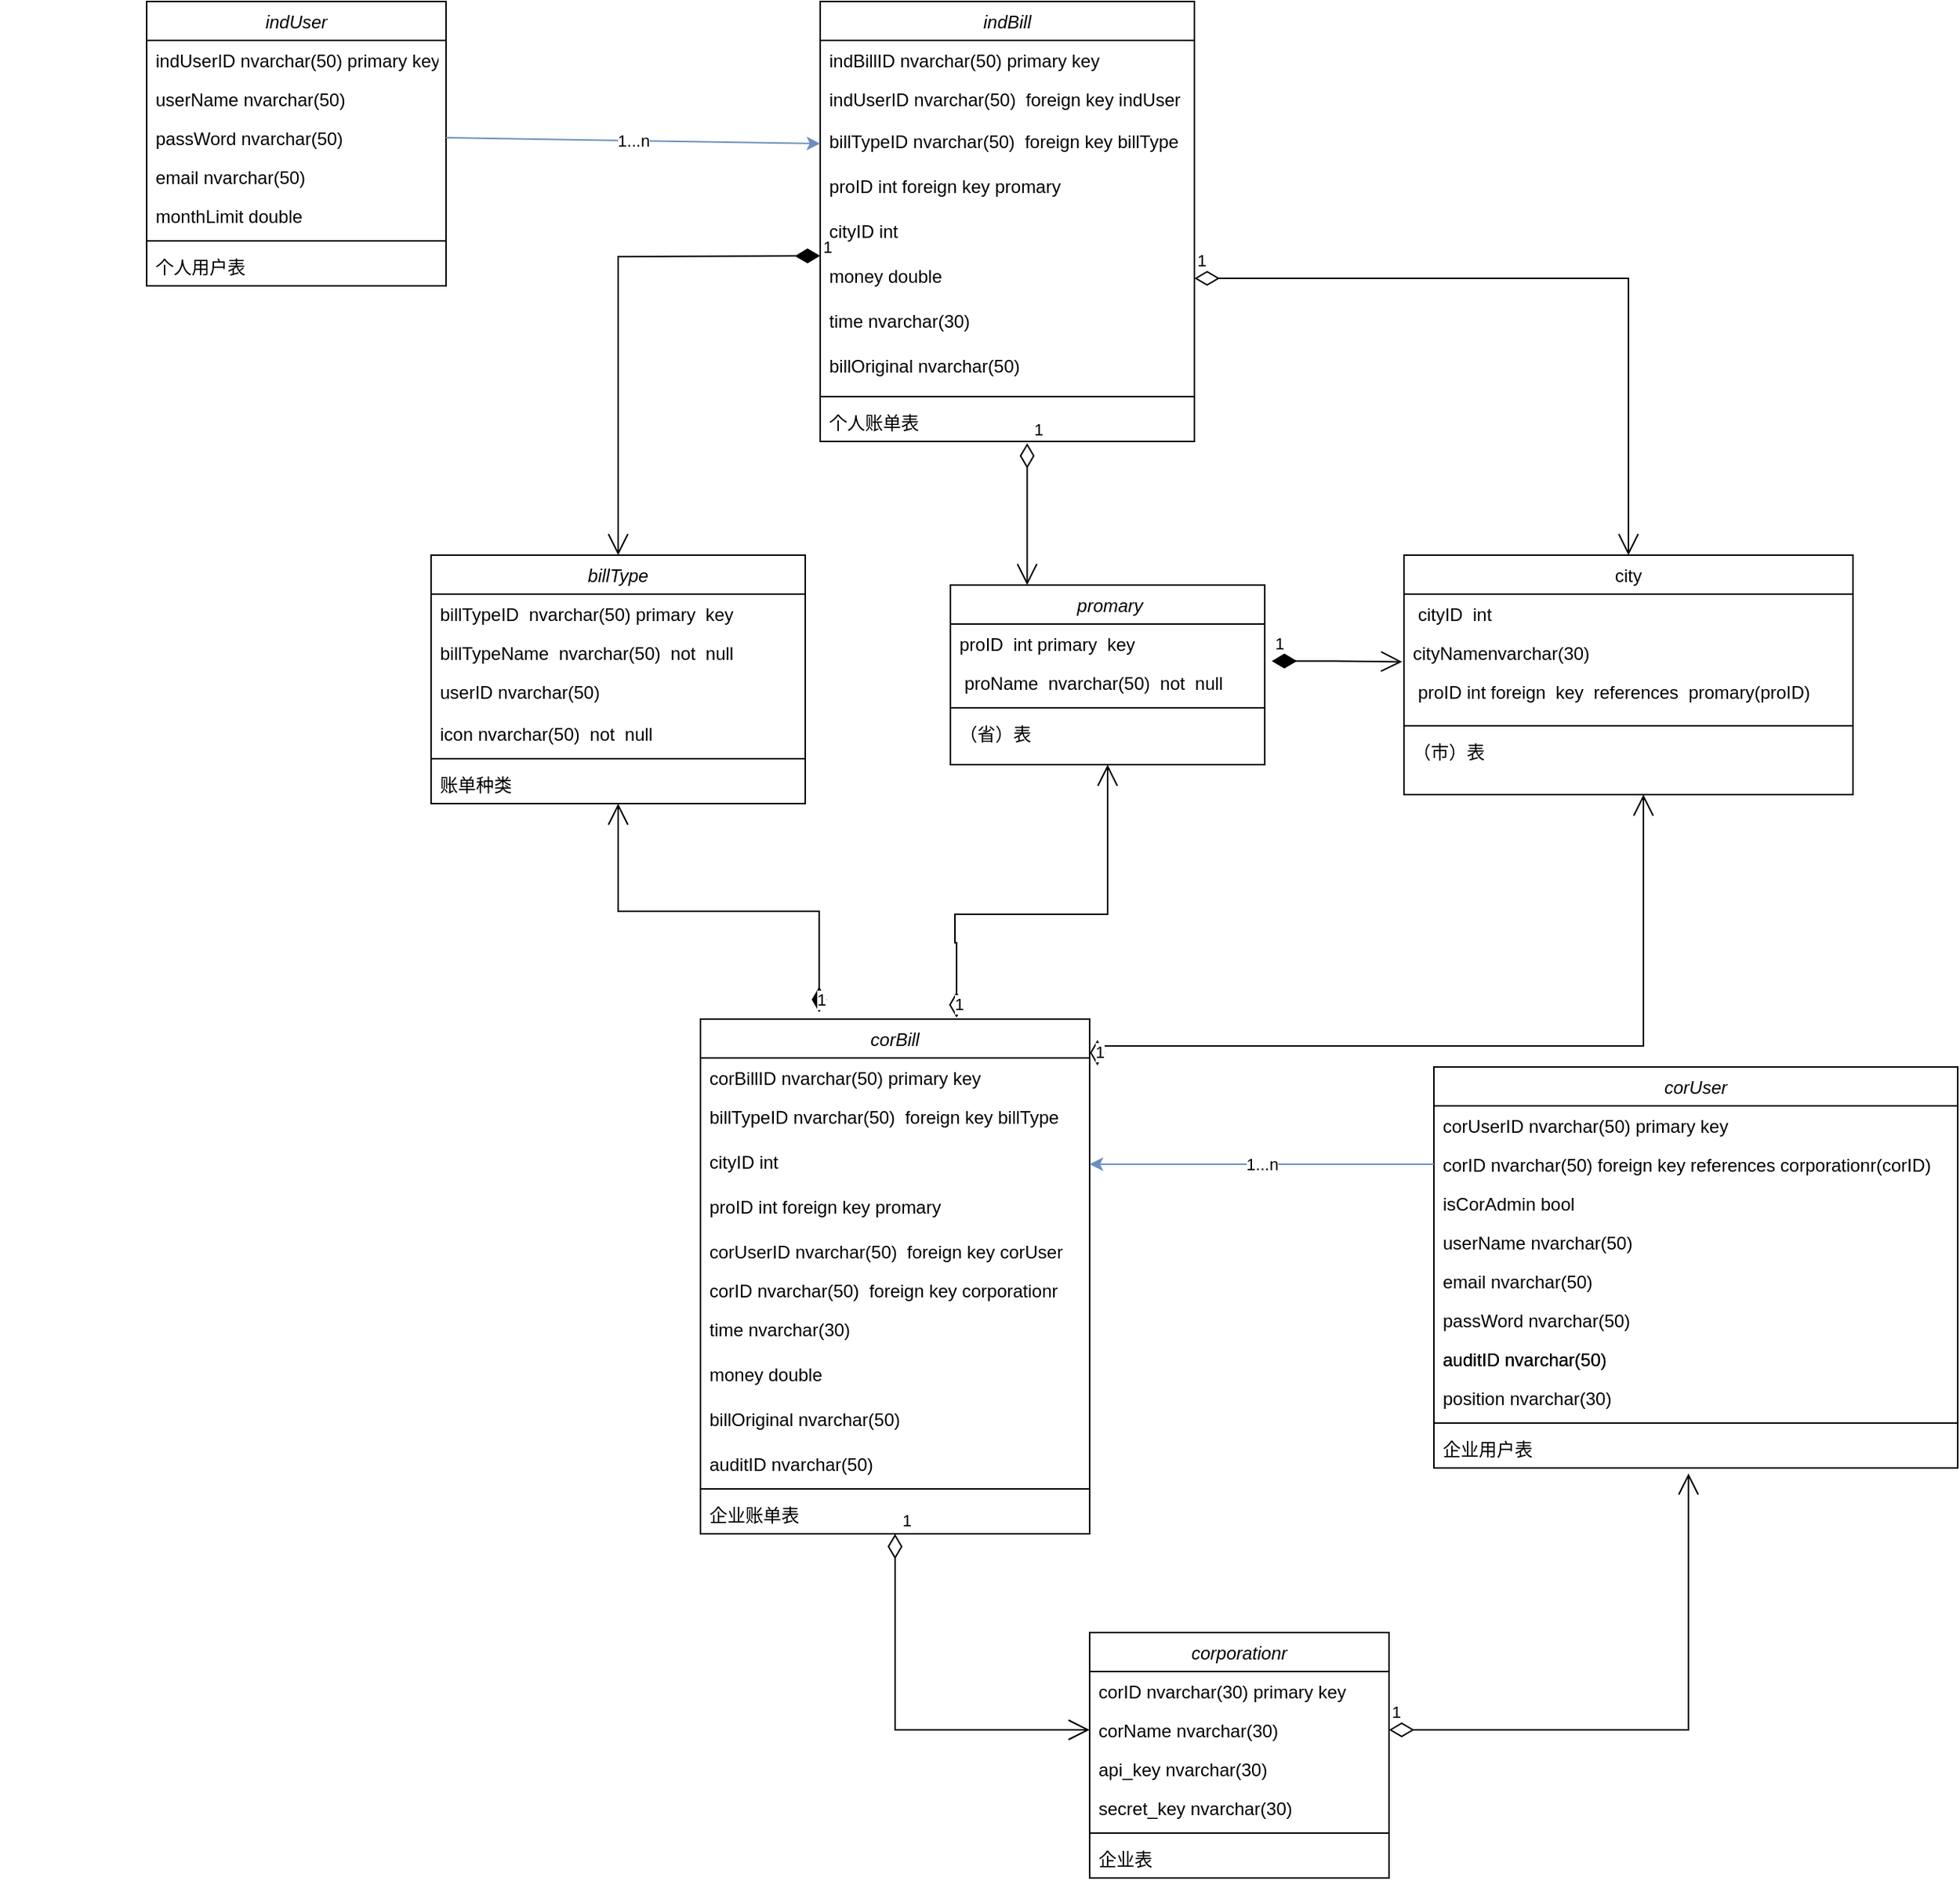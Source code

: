<mxfile version="15.5.6" type="github">
  <diagram id="C5RBs43oDa-KdzZeNtuy" name="Page-1">
    <mxGraphModel dx="1207" dy="418" grid="1" gridSize="10" guides="1" tooltips="1" connect="1" arrows="1" fold="1" page="1" pageScale="1" pageWidth="827" pageHeight="1169" math="0" shadow="0">
      <root>
        <mxCell id="WIyWlLk6GJQsqaUBKTNV-0" />
        <mxCell id="WIyWlLk6GJQsqaUBKTNV-1" parent="WIyWlLk6GJQsqaUBKTNV-0" />
        <mxCell id="zkfFHV4jXpPFQw0GAbJ--0" value=" promary" style="swimlane;fontStyle=2;align=center;verticalAlign=top;childLayout=stackLayout;horizontal=1;startSize=26;horizontalStack=0;resizeParent=1;resizeLast=0;collapsible=1;marginBottom=0;rounded=0;shadow=0;strokeWidth=1;" parent="WIyWlLk6GJQsqaUBKTNV-1" vertex="1">
          <mxGeometry x="617" y="500" width="210" height="120" as="geometry">
            <mxRectangle x="230" y="140" width="160" height="26" as="alternateBounds" />
          </mxGeometry>
        </mxCell>
        <mxCell id="zkfFHV4jXpPFQw0GAbJ--1" value="proID  int primary  key" style="text;align=left;verticalAlign=top;spacingLeft=4;spacingRight=4;overflow=hidden;rotatable=0;points=[[0,0.5],[1,0.5]];portConstraint=eastwest;" parent="zkfFHV4jXpPFQw0GAbJ--0" vertex="1">
          <mxGeometry y="26" width="210" height="26" as="geometry" />
        </mxCell>
        <mxCell id="zkfFHV4jXpPFQw0GAbJ--2" value=" proName  nvarchar(50)  not  null" style="text;align=left;verticalAlign=top;spacingLeft=4;spacingRight=4;overflow=hidden;rotatable=0;points=[[0,0.5],[1,0.5]];portConstraint=eastwest;rounded=0;shadow=0;html=0;" parent="zkfFHV4jXpPFQw0GAbJ--0" vertex="1">
          <mxGeometry y="52" width="210" height="26" as="geometry" />
        </mxCell>
        <mxCell id="zkfFHV4jXpPFQw0GAbJ--4" value="" style="line;html=1;strokeWidth=1;align=left;verticalAlign=middle;spacingTop=-1;spacingLeft=3;spacingRight=3;rotatable=0;labelPosition=right;points=[];portConstraint=eastwest;" parent="zkfFHV4jXpPFQw0GAbJ--0" vertex="1">
          <mxGeometry y="78" width="210" height="8" as="geometry" />
        </mxCell>
        <mxCell id="zkfFHV4jXpPFQw0GAbJ--5" value="（省）表" style="text;align=left;verticalAlign=top;spacingLeft=4;spacingRight=4;overflow=hidden;rotatable=0;points=[[0,0.5],[1,0.5]];portConstraint=eastwest;" parent="zkfFHV4jXpPFQw0GAbJ--0" vertex="1">
          <mxGeometry y="86" width="210" height="26" as="geometry" />
        </mxCell>
        <mxCell id="zkfFHV4jXpPFQw0GAbJ--17" value="city" style="swimlane;fontStyle=0;align=center;verticalAlign=top;childLayout=stackLayout;horizontal=1;startSize=26;horizontalStack=0;resizeParent=1;resizeLast=0;collapsible=1;marginBottom=0;rounded=0;shadow=0;strokeWidth=1;" parent="WIyWlLk6GJQsqaUBKTNV-1" vertex="1">
          <mxGeometry x="920" y="480" width="300" height="160" as="geometry">
            <mxRectangle x="550" y="140" width="160" height="26" as="alternateBounds" />
          </mxGeometry>
        </mxCell>
        <mxCell id="zkfFHV4jXpPFQw0GAbJ--18" value=" cityID  int &#xa;" style="text;align=left;verticalAlign=top;spacingLeft=4;spacingRight=4;overflow=hidden;rotatable=0;points=[[0,0.5],[1,0.5]];portConstraint=eastwest;" parent="zkfFHV4jXpPFQw0GAbJ--17" vertex="1">
          <mxGeometry y="26" width="300" height="26" as="geometry" />
        </mxCell>
        <mxCell id="zkfFHV4jXpPFQw0GAbJ--19" value="cityNamenvarchar(30)" style="text;align=left;verticalAlign=top;spacingLeft=4;spacingRight=4;overflow=hidden;rotatable=0;points=[[0,0.5],[1,0.5]];portConstraint=eastwest;rounded=0;shadow=0;html=0;" parent="zkfFHV4jXpPFQw0GAbJ--17" vertex="1">
          <mxGeometry y="52" width="300" height="26" as="geometry" />
        </mxCell>
        <mxCell id="zkfFHV4jXpPFQw0GAbJ--20" value=" proID int foreign  key  references  promary(proID)" style="text;align=left;verticalAlign=top;spacingLeft=4;spacingRight=4;overflow=hidden;rotatable=0;points=[[0,0.5],[1,0.5]];portConstraint=eastwest;rounded=0;shadow=0;html=0;" parent="zkfFHV4jXpPFQw0GAbJ--17" vertex="1">
          <mxGeometry y="78" width="300" height="32" as="geometry" />
        </mxCell>
        <mxCell id="zkfFHV4jXpPFQw0GAbJ--23" value="" style="line;html=1;strokeWidth=1;align=left;verticalAlign=middle;spacingTop=-1;spacingLeft=3;spacingRight=3;rotatable=0;labelPosition=right;points=[];portConstraint=eastwest;" parent="zkfFHV4jXpPFQw0GAbJ--17" vertex="1">
          <mxGeometry y="110" width="300" height="8" as="geometry" />
        </mxCell>
        <mxCell id="zkfFHV4jXpPFQw0GAbJ--25" value="（市）表" style="text;align=left;verticalAlign=top;spacingLeft=4;spacingRight=4;overflow=hidden;rotatable=0;points=[[0,0.5],[1,0.5]];portConstraint=eastwest;" parent="zkfFHV4jXpPFQw0GAbJ--17" vertex="1">
          <mxGeometry y="118" width="300" height="26" as="geometry" />
        </mxCell>
        <mxCell id="hLEYRkVLSHXOmm4S_sfl-0" value="indBill" style="swimlane;fontStyle=2;align=center;verticalAlign=top;childLayout=stackLayout;horizontal=1;startSize=26;horizontalStack=0;resizeParent=1;resizeLast=0;collapsible=1;marginBottom=0;rounded=0;shadow=0;strokeWidth=1;" parent="WIyWlLk6GJQsqaUBKTNV-1" vertex="1">
          <mxGeometry x="530" y="110" width="250" height="294" as="geometry">
            <mxRectangle x="230" y="140" width="160" height="26" as="alternateBounds" />
          </mxGeometry>
        </mxCell>
        <mxCell id="hLEYRkVLSHXOmm4S_sfl-1" value="indBillID nvarchar(50) primary key" style="text;align=left;verticalAlign=top;spacingLeft=4;spacingRight=4;overflow=hidden;rotatable=0;points=[[0,0.5],[1,0.5]];portConstraint=eastwest;" parent="hLEYRkVLSHXOmm4S_sfl-0" vertex="1">
          <mxGeometry y="26" width="250" height="26" as="geometry" />
        </mxCell>
        <mxCell id="hLEYRkVLSHXOmm4S_sfl-42" value="indUserID nvarchar(50)  foreign key indUser " style="text;align=left;verticalAlign=top;spacingLeft=4;spacingRight=4;overflow=hidden;rotatable=0;points=[[0,0.5],[1,0.5]];portConstraint=eastwest;rounded=0;shadow=0;html=0;" parent="hLEYRkVLSHXOmm4S_sfl-0" vertex="1">
          <mxGeometry y="52" width="250" height="28" as="geometry" />
        </mxCell>
        <mxCell id="hLEYRkVLSHXOmm4S_sfl-2" value="billTypeID nvarchar(50)  foreign key billType " style="text;align=left;verticalAlign=top;spacingLeft=4;spacingRight=4;overflow=hidden;rotatable=0;points=[[0,0.5],[1,0.5]];portConstraint=eastwest;rounded=0;shadow=0;html=0;" parent="hLEYRkVLSHXOmm4S_sfl-0" vertex="1">
          <mxGeometry y="80" width="250" height="30" as="geometry" />
        </mxCell>
        <mxCell id="hLEYRkVLSHXOmm4S_sfl-43" value="proID int foreign key promary" style="text;align=left;verticalAlign=top;spacingLeft=4;spacingRight=4;overflow=hidden;rotatable=0;points=[[0,0.5],[1,0.5]];portConstraint=eastwest;rounded=0;shadow=0;html=0;" parent="hLEYRkVLSHXOmm4S_sfl-0" vertex="1">
          <mxGeometry y="110" width="250" height="30" as="geometry" />
        </mxCell>
        <mxCell id="hLEYRkVLSHXOmm4S_sfl-44" value="cityID int " style="text;align=left;verticalAlign=top;spacingLeft=4;spacingRight=4;overflow=hidden;rotatable=0;points=[[0,0.5],[1,0.5]];portConstraint=eastwest;rounded=0;shadow=0;html=0;" parent="hLEYRkVLSHXOmm4S_sfl-0" vertex="1">
          <mxGeometry y="140" width="250" height="30" as="geometry" />
        </mxCell>
        <mxCell id="hLEYRkVLSHXOmm4S_sfl-45" value="money double " style="text;align=left;verticalAlign=top;spacingLeft=4;spacingRight=4;overflow=hidden;rotatable=0;points=[[0,0.5],[1,0.5]];portConstraint=eastwest;rounded=0;shadow=0;html=0;" parent="hLEYRkVLSHXOmm4S_sfl-0" vertex="1">
          <mxGeometry y="170" width="250" height="30" as="geometry" />
        </mxCell>
        <mxCell id="Xa2XzwVZ7805nIv720CH-1" value="time nvarchar(30)" style="text;align=left;verticalAlign=top;spacingLeft=4;spacingRight=4;overflow=hidden;rotatable=0;points=[[0,0.5],[1,0.5]];portConstraint=eastwest;rounded=0;shadow=0;html=0;" parent="hLEYRkVLSHXOmm4S_sfl-0" vertex="1">
          <mxGeometry y="200" width="250" height="30" as="geometry" />
        </mxCell>
        <mxCell id="Xa2XzwVZ7805nIv720CH-2" value="billOriginal nvarchar(50)" style="text;align=left;verticalAlign=top;spacingLeft=4;spacingRight=4;overflow=hidden;rotatable=0;points=[[0,0.5],[1,0.5]];portConstraint=eastwest;rounded=0;shadow=0;html=0;" parent="hLEYRkVLSHXOmm4S_sfl-0" vertex="1">
          <mxGeometry y="230" width="250" height="30" as="geometry" />
        </mxCell>
        <mxCell id="hLEYRkVLSHXOmm4S_sfl-3" value="" style="line;html=1;strokeWidth=1;align=left;verticalAlign=middle;spacingTop=-1;spacingLeft=3;spacingRight=3;rotatable=0;labelPosition=right;points=[];portConstraint=eastwest;" parent="hLEYRkVLSHXOmm4S_sfl-0" vertex="1">
          <mxGeometry y="260" width="250" height="8" as="geometry" />
        </mxCell>
        <mxCell id="hLEYRkVLSHXOmm4S_sfl-4" value="个人账单表" style="text;align=left;verticalAlign=top;spacingLeft=4;spacingRight=4;overflow=hidden;rotatable=0;points=[[0,0.5],[1,0.5]];portConstraint=eastwest;" parent="hLEYRkVLSHXOmm4S_sfl-0" vertex="1">
          <mxGeometry y="268" width="250" height="26" as="geometry" />
        </mxCell>
        <mxCell id="hLEYRkVLSHXOmm4S_sfl-5" value="indUser" style="swimlane;fontStyle=2;align=center;verticalAlign=top;childLayout=stackLayout;horizontal=1;startSize=26;horizontalStack=0;resizeParent=1;resizeLast=0;collapsible=1;marginBottom=0;rounded=0;shadow=0;strokeWidth=1;" parent="WIyWlLk6GJQsqaUBKTNV-1" vertex="1">
          <mxGeometry x="80" y="110" width="200" height="190" as="geometry">
            <mxRectangle x="230" y="140" width="160" height="26" as="alternateBounds" />
          </mxGeometry>
        </mxCell>
        <mxCell id="hLEYRkVLSHXOmm4S_sfl-6" value="indUserID nvarchar(50) primary key" style="text;align=left;verticalAlign=top;spacingLeft=4;spacingRight=4;overflow=hidden;rotatable=0;points=[[0,0.5],[1,0.5]];portConstraint=eastwest;" parent="hLEYRkVLSHXOmm4S_sfl-5" vertex="1">
          <mxGeometry y="26" width="200" height="26" as="geometry" />
        </mxCell>
        <mxCell id="hLEYRkVLSHXOmm4S_sfl-46" value=" userName nvarchar(50) " style="text;align=left;verticalAlign=top;spacingLeft=4;spacingRight=4;overflow=hidden;rotatable=0;points=[[0,0.5],[1,0.5]];portConstraint=eastwest;rounded=0;shadow=0;html=0;" parent="hLEYRkVLSHXOmm4S_sfl-5" vertex="1">
          <mxGeometry y="52" width="200" height="26" as="geometry" />
        </mxCell>
        <mxCell id="hLEYRkVLSHXOmm4S_sfl-47" value=" passWord nvarchar(50)" style="text;align=left;verticalAlign=top;spacingLeft=4;spacingRight=4;overflow=hidden;rotatable=0;points=[[0,0.5],[1,0.5]];portConstraint=eastwest;rounded=0;shadow=0;html=0;" parent="hLEYRkVLSHXOmm4S_sfl-5" vertex="1">
          <mxGeometry y="78" width="200" height="26" as="geometry" />
        </mxCell>
        <mxCell id="hLEYRkVLSHXOmm4S_sfl-59" value=" email nvarchar(50)" style="text;align=left;verticalAlign=top;spacingLeft=4;spacingRight=4;overflow=hidden;rotatable=0;points=[[0,0.5],[1,0.5]];portConstraint=eastwest;rounded=0;shadow=0;html=0;" parent="hLEYRkVLSHXOmm4S_sfl-5" vertex="1">
          <mxGeometry y="104" width="200" height="26" as="geometry" />
        </mxCell>
        <mxCell id="Xa2XzwVZ7805nIv720CH-9" value=" monthLimit double" style="text;align=left;verticalAlign=top;spacingLeft=4;spacingRight=4;overflow=hidden;rotatable=0;points=[[0,0.5],[1,0.5]];portConstraint=eastwest;rounded=0;shadow=0;html=0;" parent="hLEYRkVLSHXOmm4S_sfl-5" vertex="1">
          <mxGeometry y="130" width="200" height="26" as="geometry" />
        </mxCell>
        <mxCell id="hLEYRkVLSHXOmm4S_sfl-8" value="" style="line;html=1;strokeWidth=1;align=left;verticalAlign=middle;spacingTop=-1;spacingLeft=3;spacingRight=3;rotatable=0;labelPosition=right;points=[];portConstraint=eastwest;" parent="hLEYRkVLSHXOmm4S_sfl-5" vertex="1">
          <mxGeometry y="156" width="200" height="8" as="geometry" />
        </mxCell>
        <mxCell id="hLEYRkVLSHXOmm4S_sfl-9" value="个人用户表" style="text;align=left;verticalAlign=top;spacingLeft=4;spacingRight=4;overflow=hidden;rotatable=0;points=[[0,0.5],[1,0.5]];portConstraint=eastwest;" parent="hLEYRkVLSHXOmm4S_sfl-5" vertex="1">
          <mxGeometry y="164" width="200" height="26" as="geometry" />
        </mxCell>
        <mxCell id="hLEYRkVLSHXOmm4S_sfl-10" value="corUser" style="swimlane;fontStyle=2;align=center;verticalAlign=top;childLayout=stackLayout;horizontal=1;startSize=26;horizontalStack=0;resizeParent=1;resizeLast=0;collapsible=1;marginBottom=0;rounded=0;shadow=0;strokeWidth=1;" parent="WIyWlLk6GJQsqaUBKTNV-1" vertex="1">
          <mxGeometry x="940" y="822" width="350" height="268" as="geometry">
            <mxRectangle x="230" y="140" width="160" height="26" as="alternateBounds" />
          </mxGeometry>
        </mxCell>
        <mxCell id="hLEYRkVLSHXOmm4S_sfl-11" value="corUserID nvarchar(50) primary key" style="text;align=left;verticalAlign=top;spacingLeft=4;spacingRight=4;overflow=hidden;rotatable=0;points=[[0,0.5],[1,0.5]];portConstraint=eastwest;" parent="hLEYRkVLSHXOmm4S_sfl-10" vertex="1">
          <mxGeometry y="26" width="350" height="26" as="geometry" />
        </mxCell>
        <mxCell id="hLEYRkVLSHXOmm4S_sfl-36" value="corID nvarchar(50) foreign key references corporationr(corID)&#xa;" style="text;align=left;verticalAlign=top;spacingLeft=4;spacingRight=4;overflow=hidden;rotatable=0;points=[[0,0.5],[1,0.5]];portConstraint=eastwest;" parent="hLEYRkVLSHXOmm4S_sfl-10" vertex="1">
          <mxGeometry y="52" width="350" height="26" as="geometry" />
        </mxCell>
        <mxCell id="hLEYRkVLSHXOmm4S_sfl-66" value="isCorAdmin bool " style="text;align=left;verticalAlign=top;spacingLeft=4;spacingRight=4;overflow=hidden;rotatable=0;points=[[0,0.5],[1,0.5]];portConstraint=eastwest;" parent="hLEYRkVLSHXOmm4S_sfl-10" vertex="1">
          <mxGeometry y="78" width="350" height="26" as="geometry" />
        </mxCell>
        <mxCell id="hLEYRkVLSHXOmm4S_sfl-80" value=" userName nvarchar(50) " style="text;align=left;verticalAlign=top;spacingLeft=4;spacingRight=4;overflow=hidden;rotatable=0;points=[[0,0.5],[1,0.5]];portConstraint=eastwest;rounded=0;shadow=0;html=0;" parent="hLEYRkVLSHXOmm4S_sfl-10" vertex="1">
          <mxGeometry y="104" width="350" height="26" as="geometry" />
        </mxCell>
        <mxCell id="hLEYRkVLSHXOmm4S_sfl-82" value=" email nvarchar(50)" style="text;align=left;verticalAlign=top;spacingLeft=4;spacingRight=4;overflow=hidden;rotatable=0;points=[[0,0.5],[1,0.5]];portConstraint=eastwest;rounded=0;shadow=0;html=0;" parent="hLEYRkVLSHXOmm4S_sfl-10" vertex="1">
          <mxGeometry y="130" width="350" height="26" as="geometry" />
        </mxCell>
        <mxCell id="hLEYRkVLSHXOmm4S_sfl-81" value=" passWord nvarchar(50)" style="text;align=left;verticalAlign=top;spacingLeft=4;spacingRight=4;overflow=hidden;rotatable=0;points=[[0,0.5],[1,0.5]];portConstraint=eastwest;rounded=0;shadow=0;html=0;" parent="hLEYRkVLSHXOmm4S_sfl-10" vertex="1">
          <mxGeometry y="156" width="350" height="26" as="geometry" />
        </mxCell>
        <mxCell id="hLEYRkVLSHXOmm4S_sfl-83" value=" auditID nvarchar(50)" style="text;align=left;verticalAlign=top;spacingLeft=4;spacingRight=4;overflow=hidden;rotatable=0;points=[[0,0.5],[1,0.5]];portConstraint=eastwest;rounded=0;shadow=0;html=0;" parent="hLEYRkVLSHXOmm4S_sfl-10" vertex="1">
          <mxGeometry y="182" width="350" height="26" as="geometry" />
        </mxCell>
        <mxCell id="Xa2XzwVZ7805nIv720CH-0" value="position nvarchar(30)" style="text;align=left;verticalAlign=top;spacingLeft=4;spacingRight=4;overflow=hidden;rotatable=0;points=[[0,0.5],[1,0.5]];portConstraint=eastwest;rounded=0;shadow=0;html=0;" parent="hLEYRkVLSHXOmm4S_sfl-10" vertex="1">
          <mxGeometry y="208" width="350" height="26" as="geometry" />
        </mxCell>
        <mxCell id="hLEYRkVLSHXOmm4S_sfl-13" value="" style="line;html=1;strokeWidth=1;align=left;verticalAlign=middle;spacingTop=-1;spacingLeft=3;spacingRight=3;rotatable=0;labelPosition=right;points=[];portConstraint=eastwest;" parent="hLEYRkVLSHXOmm4S_sfl-10" vertex="1">
          <mxGeometry y="234" width="350" height="8" as="geometry" />
        </mxCell>
        <mxCell id="hLEYRkVLSHXOmm4S_sfl-14" value="企业用户表" style="text;align=left;verticalAlign=top;spacingLeft=4;spacingRight=4;overflow=hidden;rotatable=0;points=[[0,0.5],[1,0.5]];portConstraint=eastwest;" parent="hLEYRkVLSHXOmm4S_sfl-10" vertex="1">
          <mxGeometry y="242" width="350" height="26" as="geometry" />
        </mxCell>
        <mxCell id="hLEYRkVLSHXOmm4S_sfl-15" value="corBill" style="swimlane;fontStyle=2;align=center;verticalAlign=top;childLayout=stackLayout;horizontal=1;startSize=26;horizontalStack=0;resizeParent=1;resizeLast=0;collapsible=1;marginBottom=0;rounded=0;shadow=0;strokeWidth=1;" parent="WIyWlLk6GJQsqaUBKTNV-1" vertex="1">
          <mxGeometry x="450" y="790" width="260" height="344" as="geometry">
            <mxRectangle x="230" y="140" width="160" height="26" as="alternateBounds" />
          </mxGeometry>
        </mxCell>
        <mxCell id="hLEYRkVLSHXOmm4S_sfl-16" value="corBillID nvarchar(50) primary key" style="text;align=left;verticalAlign=top;spacingLeft=4;spacingRight=4;overflow=hidden;rotatable=0;points=[[0,0.5],[1,0.5]];portConstraint=eastwest;" parent="hLEYRkVLSHXOmm4S_sfl-15" vertex="1">
          <mxGeometry y="26" width="260" height="26" as="geometry" />
        </mxCell>
        <mxCell id="hLEYRkVLSHXOmm4S_sfl-75" value="billTypeID nvarchar(50)  foreign key billType " style="text;align=left;verticalAlign=top;spacingLeft=4;spacingRight=4;overflow=hidden;rotatable=0;points=[[0,0.5],[1,0.5]];portConstraint=eastwest;rounded=0;shadow=0;html=0;" parent="hLEYRkVLSHXOmm4S_sfl-15" vertex="1">
          <mxGeometry y="52" width="260" height="30" as="geometry" />
        </mxCell>
        <mxCell id="hLEYRkVLSHXOmm4S_sfl-77" value="cityID int" style="text;align=left;verticalAlign=top;spacingLeft=4;spacingRight=4;overflow=hidden;rotatable=0;points=[[0,0.5],[1,0.5]];portConstraint=eastwest;rounded=0;shadow=0;html=0;" parent="hLEYRkVLSHXOmm4S_sfl-15" vertex="1">
          <mxGeometry y="82" width="260" height="30" as="geometry" />
        </mxCell>
        <mxCell id="hLEYRkVLSHXOmm4S_sfl-76" value="proID int foreign key promary" style="text;align=left;verticalAlign=top;spacingLeft=4;spacingRight=4;overflow=hidden;rotatable=0;points=[[0,0.5],[1,0.5]];portConstraint=eastwest;rounded=0;shadow=0;html=0;" parent="hLEYRkVLSHXOmm4S_sfl-15" vertex="1">
          <mxGeometry y="112" width="260" height="30" as="geometry" />
        </mxCell>
        <mxCell id="hLEYRkVLSHXOmm4S_sfl-17" value="corUserID nvarchar(50)  foreign key corUser" style="text;align=left;verticalAlign=top;spacingLeft=4;spacingRight=4;overflow=hidden;rotatable=0;points=[[0,0.5],[1,0.5]];portConstraint=eastwest;rounded=0;shadow=0;html=0;" parent="hLEYRkVLSHXOmm4S_sfl-15" vertex="1">
          <mxGeometry y="142" width="260" height="26" as="geometry" />
        </mxCell>
        <mxCell id="hLEYRkVLSHXOmm4S_sfl-78" value="corID nvarchar(50)  foreign key corporationr" style="text;align=left;verticalAlign=top;spacingLeft=4;spacingRight=4;overflow=hidden;rotatable=0;points=[[0,0.5],[1,0.5]];portConstraint=eastwest;rounded=0;shadow=0;html=0;" parent="hLEYRkVLSHXOmm4S_sfl-15" vertex="1">
          <mxGeometry y="168" width="260" height="26" as="geometry" />
        </mxCell>
        <mxCell id="Xa2XzwVZ7805nIv720CH-4" value="time nvarchar(30)" style="text;align=left;verticalAlign=top;spacingLeft=4;spacingRight=4;overflow=hidden;rotatable=0;points=[[0,0.5],[1,0.5]];portConstraint=eastwest;rounded=0;shadow=0;html=0;" parent="hLEYRkVLSHXOmm4S_sfl-15" vertex="1">
          <mxGeometry y="194" width="260" height="30" as="geometry" />
        </mxCell>
        <mxCell id="Xa2XzwVZ7805nIv720CH-3" value="money double " style="text;align=left;verticalAlign=top;spacingLeft=4;spacingRight=4;overflow=hidden;rotatable=0;points=[[0,0.5],[1,0.5]];portConstraint=eastwest;rounded=0;shadow=0;html=0;" parent="hLEYRkVLSHXOmm4S_sfl-15" vertex="1">
          <mxGeometry y="224" width="260" height="30" as="geometry" />
        </mxCell>
        <mxCell id="Xa2XzwVZ7805nIv720CH-5" value="billOriginal nvarchar(50)" style="text;align=left;verticalAlign=top;spacingLeft=4;spacingRight=4;overflow=hidden;rotatable=0;points=[[0,0.5],[1,0.5]];portConstraint=eastwest;rounded=0;shadow=0;html=0;" parent="hLEYRkVLSHXOmm4S_sfl-15" vertex="1">
          <mxGeometry y="254" width="260" height="30" as="geometry" />
        </mxCell>
        <mxCell id="Xa2XzwVZ7805nIv720CH-8" value=" auditID nvarchar(50)" style="text;align=left;verticalAlign=top;spacingLeft=4;spacingRight=4;overflow=hidden;rotatable=0;points=[[0,0.5],[1,0.5]];portConstraint=eastwest;rounded=0;shadow=0;html=0;" parent="hLEYRkVLSHXOmm4S_sfl-15" vertex="1">
          <mxGeometry y="284" width="260" height="26" as="geometry" />
        </mxCell>
        <mxCell id="hLEYRkVLSHXOmm4S_sfl-18" value="" style="line;html=1;strokeWidth=1;align=left;verticalAlign=middle;spacingTop=-1;spacingLeft=3;spacingRight=3;rotatable=0;labelPosition=right;points=[];portConstraint=eastwest;" parent="hLEYRkVLSHXOmm4S_sfl-15" vertex="1">
          <mxGeometry y="310" width="260" height="8" as="geometry" />
        </mxCell>
        <mxCell id="hLEYRkVLSHXOmm4S_sfl-19" value="企业账单表" style="text;align=left;verticalAlign=top;spacingLeft=4;spacingRight=4;overflow=hidden;rotatable=0;points=[[0,0.5],[1,0.5]];portConstraint=eastwest;" parent="hLEYRkVLSHXOmm4S_sfl-15" vertex="1">
          <mxGeometry y="318" width="260" height="26" as="geometry" />
        </mxCell>
        <mxCell id="hLEYRkVLSHXOmm4S_sfl-20" value="billType" style="swimlane;fontStyle=2;align=center;verticalAlign=top;childLayout=stackLayout;horizontal=1;startSize=26;horizontalStack=0;resizeParent=1;resizeLast=0;collapsible=1;marginBottom=0;rounded=0;shadow=0;strokeWidth=1;" parent="WIyWlLk6GJQsqaUBKTNV-1" vertex="1">
          <mxGeometry x="270" y="480" width="250" height="166" as="geometry">
            <mxRectangle x="230" y="140" width="160" height="26" as="alternateBounds" />
          </mxGeometry>
        </mxCell>
        <mxCell id="hLEYRkVLSHXOmm4S_sfl-21" value="billTypeID  nvarchar(50) primary  key" style="text;align=left;verticalAlign=top;spacingLeft=4;spacingRight=4;overflow=hidden;rotatable=0;points=[[0,0.5],[1,0.5]];portConstraint=eastwest;" parent="hLEYRkVLSHXOmm4S_sfl-20" vertex="1">
          <mxGeometry y="26" width="250" height="26" as="geometry" />
        </mxCell>
        <mxCell id="hLEYRkVLSHXOmm4S_sfl-22" value="billTypeName  nvarchar(50)  not  null" style="text;align=left;verticalAlign=top;spacingLeft=4;spacingRight=4;overflow=hidden;rotatable=0;points=[[0,0.5],[1,0.5]];portConstraint=eastwest;rounded=0;shadow=0;html=0;" parent="hLEYRkVLSHXOmm4S_sfl-20" vertex="1">
          <mxGeometry y="52" width="250" height="26" as="geometry" />
        </mxCell>
        <mxCell id="Xa2XzwVZ7805nIv720CH-6" value="userID nvarchar(50) " style="text;align=left;verticalAlign=top;spacingLeft=4;spacingRight=4;overflow=hidden;rotatable=0;points=[[0,0.5],[1,0.5]];portConstraint=eastwest;rounded=0;shadow=0;html=0;" parent="hLEYRkVLSHXOmm4S_sfl-20" vertex="1">
          <mxGeometry y="78" width="250" height="28" as="geometry" />
        </mxCell>
        <mxCell id="EDluyz3BgBunXVrNWT3x-0" value="icon nvarchar(50)  not  null" style="text;align=left;verticalAlign=top;spacingLeft=4;spacingRight=4;overflow=hidden;rotatable=0;points=[[0,0.5],[1,0.5]];portConstraint=eastwest;rounded=0;shadow=0;html=0;" parent="hLEYRkVLSHXOmm4S_sfl-20" vertex="1">
          <mxGeometry y="106" width="250" height="26" as="geometry" />
        </mxCell>
        <mxCell id="hLEYRkVLSHXOmm4S_sfl-23" value="" style="line;html=1;strokeWidth=1;align=left;verticalAlign=middle;spacingTop=-1;spacingLeft=3;spacingRight=3;rotatable=0;labelPosition=right;points=[];portConstraint=eastwest;" parent="hLEYRkVLSHXOmm4S_sfl-20" vertex="1">
          <mxGeometry y="132" width="250" height="8" as="geometry" />
        </mxCell>
        <mxCell id="hLEYRkVLSHXOmm4S_sfl-24" value="账单种类" style="text;align=left;verticalAlign=top;spacingLeft=4;spacingRight=4;overflow=hidden;rotatable=0;points=[[0,0.5],[1,0.5]];portConstraint=eastwest;" parent="hLEYRkVLSHXOmm4S_sfl-20" vertex="1">
          <mxGeometry y="140" width="250" height="26" as="geometry" />
        </mxCell>
        <mxCell id="hLEYRkVLSHXOmm4S_sfl-30" value="corporationr" style="swimlane;fontStyle=2;align=center;verticalAlign=top;childLayout=stackLayout;horizontal=1;startSize=26;horizontalStack=0;resizeParent=1;resizeLast=0;collapsible=1;marginBottom=0;rounded=0;shadow=0;strokeWidth=1;" parent="WIyWlLk6GJQsqaUBKTNV-1" vertex="1">
          <mxGeometry x="710" y="1200" width="200" height="164" as="geometry">
            <mxRectangle x="230" y="140" width="160" height="26" as="alternateBounds" />
          </mxGeometry>
        </mxCell>
        <mxCell id="hLEYRkVLSHXOmm4S_sfl-31" value="corID nvarchar(30) primary key" style="text;align=left;verticalAlign=top;spacingLeft=4;spacingRight=4;overflow=hidden;rotatable=0;points=[[0,0.5],[1,0.5]];portConstraint=eastwest;" parent="hLEYRkVLSHXOmm4S_sfl-30" vertex="1">
          <mxGeometry y="26" width="200" height="26" as="geometry" />
        </mxCell>
        <mxCell id="hLEYRkVLSHXOmm4S_sfl-32" value="corName nvarchar(30)" style="text;align=left;verticalAlign=top;spacingLeft=4;spacingRight=4;overflow=hidden;rotatable=0;points=[[0,0.5],[1,0.5]];portConstraint=eastwest;rounded=0;shadow=0;html=0;" parent="hLEYRkVLSHXOmm4S_sfl-30" vertex="1">
          <mxGeometry y="52" width="200" height="26" as="geometry" />
        </mxCell>
        <mxCell id="hLEYRkVLSHXOmm4S_sfl-84" value="api_key nvarchar(30)&#xa;" style="text;align=left;verticalAlign=top;spacingLeft=4;spacingRight=4;overflow=hidden;rotatable=0;points=[[0,0.5],[1,0.5]];portConstraint=eastwest;rounded=0;shadow=0;html=0;" parent="hLEYRkVLSHXOmm4S_sfl-30" vertex="1">
          <mxGeometry y="78" width="200" height="26" as="geometry" />
        </mxCell>
        <mxCell id="hLEYRkVLSHXOmm4S_sfl-85" value="secret_key nvarchar(30)&#xa;" style="text;align=left;verticalAlign=top;spacingLeft=4;spacingRight=4;overflow=hidden;rotatable=0;points=[[0,0.5],[1,0.5]];portConstraint=eastwest;rounded=0;shadow=0;html=0;" parent="hLEYRkVLSHXOmm4S_sfl-30" vertex="1">
          <mxGeometry y="104" width="200" height="26" as="geometry" />
        </mxCell>
        <mxCell id="hLEYRkVLSHXOmm4S_sfl-33" value="" style="line;html=1;strokeWidth=1;align=left;verticalAlign=middle;spacingTop=-1;spacingLeft=3;spacingRight=3;rotatable=0;labelPosition=right;points=[];portConstraint=eastwest;" parent="hLEYRkVLSHXOmm4S_sfl-30" vertex="1">
          <mxGeometry y="130" width="200" height="8" as="geometry" />
        </mxCell>
        <mxCell id="hLEYRkVLSHXOmm4S_sfl-34" value="企业表" style="text;align=left;verticalAlign=top;spacingLeft=4;spacingRight=4;overflow=hidden;rotatable=0;points=[[0,0.5],[1,0.5]];portConstraint=eastwest;" parent="hLEYRkVLSHXOmm4S_sfl-30" vertex="1">
          <mxGeometry y="138" width="200" height="26" as="geometry" />
        </mxCell>
        <mxCell id="hLEYRkVLSHXOmm4S_sfl-39" value="1...n" style="rounded=0;orthogonalLoop=1;jettySize=auto;html=1;entryX=0;entryY=0.5;entryDx=0;entryDy=0;strokeColor=#6c8ebf;fillColor=#dae8fc;exitX=1;exitY=0.5;exitDx=0;exitDy=0;" parent="WIyWlLk6GJQsqaUBKTNV-1" source="hLEYRkVLSHXOmm4S_sfl-47" target="hLEYRkVLSHXOmm4S_sfl-2" edge="1">
          <mxGeometry relative="1" as="geometry">
            <mxPoint x="900" y="330" as="sourcePoint" />
            <mxPoint x="920" y="305" as="targetPoint" />
          </mxGeometry>
        </mxCell>
        <mxCell id="hLEYRkVLSHXOmm4S_sfl-40" value="1...n&lt;br&gt;" style="edgeStyle=none;rounded=0;orthogonalLoop=1;jettySize=auto;html=1;exitX=0;exitY=0.5;exitDx=0;exitDy=0;strokeColor=#6c8ebf;fillColor=#dae8fc;entryX=1;entryY=0.5;entryDx=0;entryDy=0;" parent="WIyWlLk6GJQsqaUBKTNV-1" source="hLEYRkVLSHXOmm4S_sfl-36" target="hLEYRkVLSHXOmm4S_sfl-77" edge="1">
          <mxGeometry relative="1" as="geometry">
            <mxPoint x="840" y="750" as="targetPoint" />
          </mxGeometry>
        </mxCell>
        <mxCell id="hLEYRkVLSHXOmm4S_sfl-41" style="edgeStyle=none;rounded=0;orthogonalLoop=1;jettySize=auto;html=1;exitX=0.75;exitY=0;exitDx=0;exitDy=0;strokeColor=default;" parent="WIyWlLk6GJQsqaUBKTNV-1" edge="1">
          <mxGeometry relative="1" as="geometry">
            <mxPoint x="-10" y="450" as="sourcePoint" />
            <mxPoint x="-10" y="450" as="targetPoint" />
          </mxGeometry>
        </mxCell>
        <mxCell id="hLEYRkVLSHXOmm4S_sfl-62" value="1" style="endArrow=open;html=1;endSize=12;startArrow=diamondThin;startSize=14;startFill=1;edgeStyle=orthogonalEdgeStyle;align=left;verticalAlign=bottom;rounded=0;strokeColor=default;entryX=-0.004;entryY=0.739;entryDx=0;entryDy=0;exitX=1.022;exitY=0.953;exitDx=0;exitDy=0;exitPerimeter=0;entryPerimeter=0;" parent="WIyWlLk6GJQsqaUBKTNV-1" source="zkfFHV4jXpPFQw0GAbJ--1" target="zkfFHV4jXpPFQw0GAbJ--19" edge="1">
          <mxGeometry x="-1" y="3" relative="1" as="geometry">
            <mxPoint x="740" y="550" as="sourcePoint" />
            <mxPoint x="900" y="550" as="targetPoint" />
          </mxGeometry>
        </mxCell>
        <mxCell id="hLEYRkVLSHXOmm4S_sfl-63" value="1" style="endArrow=open;html=1;endSize=12;startArrow=diamondThin;startSize=14;startFill=0;edgeStyle=orthogonalEdgeStyle;align=left;verticalAlign=bottom;rounded=0;strokeColor=default;exitX=0.553;exitY=1.046;exitDx=0;exitDy=0;exitPerimeter=0;" parent="WIyWlLk6GJQsqaUBKTNV-1" source="hLEYRkVLSHXOmm4S_sfl-4" target="zkfFHV4jXpPFQw0GAbJ--0" edge="1">
          <mxGeometry x="-1" y="3" relative="1" as="geometry">
            <mxPoint x="680" y="410" as="sourcePoint" />
            <mxPoint x="820" y="480" as="targetPoint" />
            <Array as="points">
              <mxPoint x="678" y="500" />
              <mxPoint x="678" y="500" />
            </Array>
          </mxGeometry>
        </mxCell>
        <mxCell id="hLEYRkVLSHXOmm4S_sfl-64" value="1" style="endArrow=open;html=1;endSize=12;startArrow=diamondThin;startSize=14;startFill=0;edgeStyle=orthogonalEdgeStyle;align=left;verticalAlign=bottom;rounded=0;strokeColor=default;exitX=1;exitY=0.5;exitDx=0;exitDy=0;entryX=0.5;entryY=0;entryDx=0;entryDy=0;" parent="WIyWlLk6GJQsqaUBKTNV-1" source="hLEYRkVLSHXOmm4S_sfl-45" target="zkfFHV4jXpPFQw0GAbJ--17" edge="1">
          <mxGeometry x="-1" y="3" relative="1" as="geometry">
            <mxPoint x="827" y="404" as="sourcePoint" />
            <mxPoint x="987" y="404" as="targetPoint" />
            <Array as="points">
              <mxPoint x="1070" y="295" />
            </Array>
          </mxGeometry>
        </mxCell>
        <mxCell id="hLEYRkVLSHXOmm4S_sfl-67" value="1" style="endArrow=open;html=1;endSize=12;startArrow=diamondThin;startSize=14;startFill=1;edgeStyle=orthogonalEdgeStyle;align=left;verticalAlign=bottom;rounded=0;strokeColor=default;" parent="WIyWlLk6GJQsqaUBKTNV-1" target="hLEYRkVLSHXOmm4S_sfl-20" edge="1">
          <mxGeometry x="-1" y="3" relative="1" as="geometry">
            <mxPoint x="530" y="280" as="sourcePoint" />
            <mxPoint x="470" y="500" as="targetPoint" />
          </mxGeometry>
        </mxCell>
        <mxCell id="hLEYRkVLSHXOmm4S_sfl-68" value="1" style="endArrow=open;html=1;endSize=12;startArrow=diamondThin;startSize=14;startFill=0;edgeStyle=orthogonalEdgeStyle;align=left;verticalAlign=bottom;rounded=0;strokeColor=default;exitX=1;exitY=0.5;exitDx=0;exitDy=0;entryX=0.486;entryY=1.14;entryDx=0;entryDy=0;entryPerimeter=0;" parent="WIyWlLk6GJQsqaUBKTNV-1" source="hLEYRkVLSHXOmm4S_sfl-32" target="hLEYRkVLSHXOmm4S_sfl-14" edge="1">
          <mxGeometry x="-1" y="3" relative="1" as="geometry">
            <mxPoint x="460" y="710" as="sourcePoint" />
            <mxPoint x="1060" y="1068" as="targetPoint" />
            <Array as="points">
              <mxPoint x="1110" y="1265" />
            </Array>
          </mxGeometry>
        </mxCell>
        <mxCell id="hLEYRkVLSHXOmm4S_sfl-70" value="1" style="endArrow=open;html=1;endSize=12;startArrow=diamondThin;startSize=14;startFill=0;edgeStyle=orthogonalEdgeStyle;align=left;verticalAlign=bottom;rounded=0;strokeColor=default;exitX=0.5;exitY=1;exitDx=0;exitDy=0;entryX=0;entryY=0.5;entryDx=0;entryDy=0;" parent="WIyWlLk6GJQsqaUBKTNV-1" source="hLEYRkVLSHXOmm4S_sfl-15" target="hLEYRkVLSHXOmm4S_sfl-32" edge="1">
          <mxGeometry x="-1" y="3" relative="1" as="geometry">
            <mxPoint x="560" y="1054.41" as="sourcePoint" />
            <mxPoint x="720" y="1054.41" as="targetPoint" />
          </mxGeometry>
        </mxCell>
        <mxCell id="hLEYRkVLSHXOmm4S_sfl-72" value="1" style="endArrow=open;html=1;endSize=12;startArrow=diamondThin;startSize=14;startFill=0;edgeStyle=orthogonalEdgeStyle;align=left;verticalAlign=bottom;rounded=0;strokeColor=default;entryX=0.5;entryY=1;entryDx=0;entryDy=0;exitX=0.658;exitY=-0.003;exitDx=0;exitDy=0;exitPerimeter=0;" parent="WIyWlLk6GJQsqaUBKTNV-1" source="hLEYRkVLSHXOmm4S_sfl-15" target="zkfFHV4jXpPFQw0GAbJ--0" edge="1">
          <mxGeometry x="-1" y="3" relative="1" as="geometry">
            <mxPoint x="620" y="739" as="sourcePoint" />
            <mxPoint x="770" y="780" as="targetPoint" />
            <Array as="points">
              <mxPoint x="621" y="739" />
              <mxPoint x="620" y="720" />
              <mxPoint x="722" y="720" />
            </Array>
          </mxGeometry>
        </mxCell>
        <mxCell id="hLEYRkVLSHXOmm4S_sfl-73" value="1" style="endArrow=open;html=1;endSize=12;startArrow=diamondThin;startSize=14;startFill=0;edgeStyle=orthogonalEdgeStyle;align=left;verticalAlign=bottom;rounded=0;strokeColor=default;exitX=1.02;exitY=0.09;exitDx=0;exitDy=0;exitPerimeter=0;" parent="WIyWlLk6GJQsqaUBKTNV-1" source="hLEYRkVLSHXOmm4S_sfl-15" edge="1">
          <mxGeometry x="-1" y="3" relative="1" as="geometry">
            <mxPoint x="660" y="700" as="sourcePoint" />
            <mxPoint x="1080" y="640" as="targetPoint" />
            <Array as="points">
              <mxPoint x="715" y="808" />
              <mxPoint x="1080" y="808" />
            </Array>
          </mxGeometry>
        </mxCell>
        <mxCell id="hLEYRkVLSHXOmm4S_sfl-79" value="1" style="endArrow=open;html=1;endSize=12;startArrow=diamondThin;startSize=14;startFill=1;edgeStyle=orthogonalEdgeStyle;align=left;verticalAlign=bottom;rounded=0;strokeColor=default;exitX=0.305;exitY=-0.013;exitDx=0;exitDy=0;exitPerimeter=0;entryX=0.5;entryY=1;entryDx=0;entryDy=0;" parent="WIyWlLk6GJQsqaUBKTNV-1" source="hLEYRkVLSHXOmm4S_sfl-15" target="hLEYRkVLSHXOmm4S_sfl-20" edge="1">
          <mxGeometry x="-1" y="3" relative="1" as="geometry">
            <mxPoint x="640" y="730" as="sourcePoint" />
            <mxPoint x="800" y="730" as="targetPoint" />
          </mxGeometry>
        </mxCell>
        <mxCell id="Xa2XzwVZ7805nIv720CH-7" value=" auditID nvarchar(50)" style="text;align=left;verticalAlign=top;spacingLeft=4;spacingRight=4;overflow=hidden;rotatable=0;points=[[0,0.5],[1,0.5]];portConstraint=eastwest;rounded=0;shadow=0;html=0;" parent="WIyWlLk6GJQsqaUBKTNV-1" vertex="1">
          <mxGeometry x="940" y="1004" width="350" height="26" as="geometry" />
        </mxCell>
      </root>
    </mxGraphModel>
  </diagram>
</mxfile>
